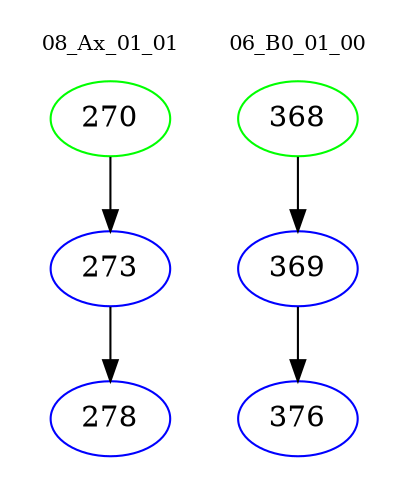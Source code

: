digraph{
subgraph cluster_0 {
color = white
label = "08_Ax_01_01";
fontsize=10;
T0_270 [label="270", color="green"]
T0_270 -> T0_273 [color="black"]
T0_273 [label="273", color="blue"]
T0_273 -> T0_278 [color="black"]
T0_278 [label="278", color="blue"]
}
subgraph cluster_1 {
color = white
label = "06_B0_01_00";
fontsize=10;
T1_368 [label="368", color="green"]
T1_368 -> T1_369 [color="black"]
T1_369 [label="369", color="blue"]
T1_369 -> T1_376 [color="black"]
T1_376 [label="376", color="blue"]
}
}
